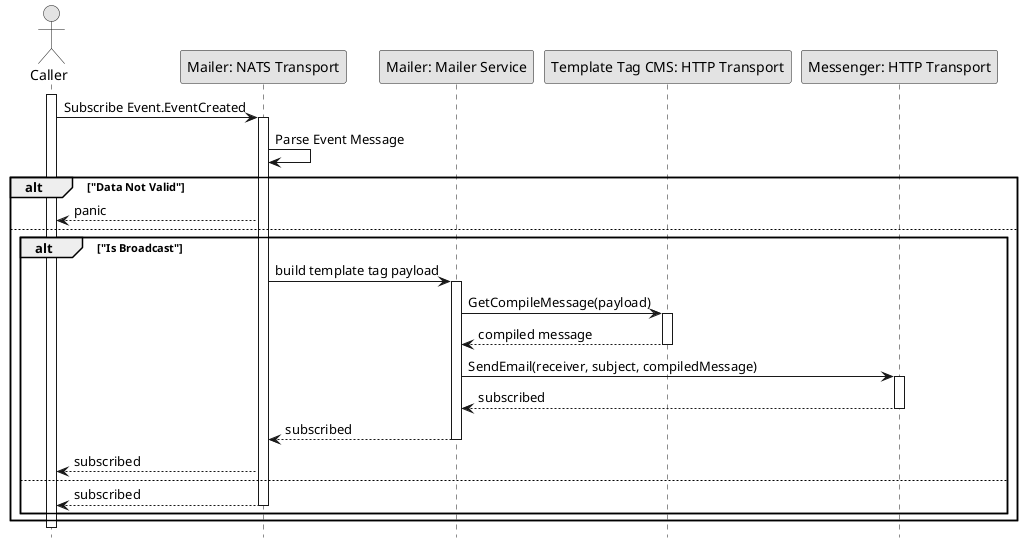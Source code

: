 @startuml MAILER_SubscribeEventCreated

skinparam Monochrome true
skinparam Shadowing false
hide footbox

actor "Caller" as Caller
participant "Mailer: NATS Transport" as MailerNATSTransport
participant "Mailer: Mailer Service" as MailerService
participant "Template Tag CMS: HTTP Transport" as CMSHTTPTransport
participant "Messenger: HTTP Transport" as MessengerHTTPTransport

activate Caller

Caller->MailerNATSTransport: Subscribe Event.EventCreated
activate MailerNATSTransport
MailerNATSTransport->MailerNATSTransport: Parse Event Message

alt "Data Not Valid"
    MailerNATSTransport-->Caller: panic
else
    alt "Is Broadcast"
        MailerNATSTransport->MailerService: build template tag payload
        activate MailerService
        MailerService->CMSHTTPTransport: GetCompileMessage(payload)
        activate CMSHTTPTransport
        CMSHTTPTransport-->MailerService: compiled message
        deactivate CMSHTTPTransport
        MailerService->MessengerHTTPTransport: SendEmail(receiver, subject, compiledMessage)
        activate MessengerHTTPTransport
        MessengerHTTPTransport-->MailerService: subscribed
        deactivate MessengerHTTPTransport
        MailerService-->MailerNATSTransport: subscribed
        deactivate MailerService
        MailerNATSTransport-->Caller: subscribed
    else
        MailerNATSTransport-->Caller: subscribed
        deactivate MailerNATSTransport
    end
end

deactivate Caller

@enduml